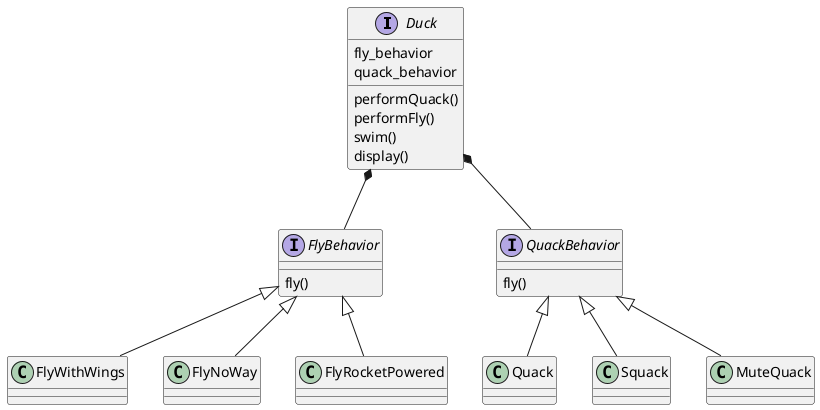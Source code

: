 @startuml
interface Duck{
    fly_behavior
    quack_behavior
    
    performQuack()
    performFly()
    swim()
    display()
}

interface FlyBehavior{
    fly()
}

interface QuackBehavior{
    fly()
}

Duck *-- FlyBehavior
Duck *-- QuackBehavior

FlyBehavior <|-- FlyWithWings
FlyBehavior <|-- FlyNoWay
FlyBehavior <|-- FlyRocketPowered

QuackBehavior <|-- Quack
QuackBehavior <|-- Squack
QuackBehavior <|-- MuteQuack

@enduml